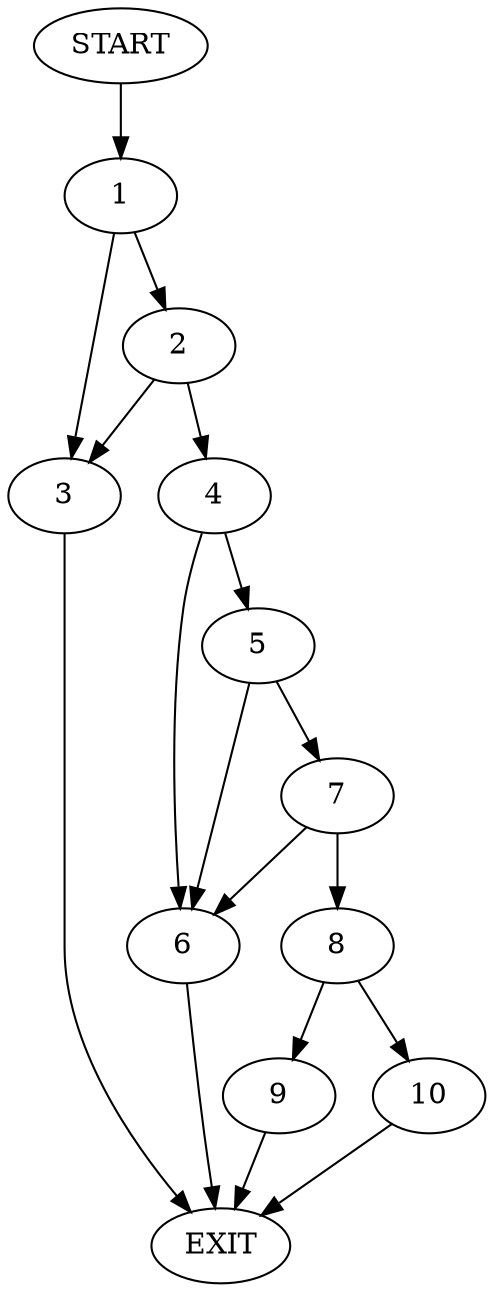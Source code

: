 digraph {
0 [label="START"]
11 [label="EXIT"]
0 -> 1
1 -> 2
1 -> 3
3 -> 11
2 -> 3
2 -> 4
4 -> 5
4 -> 6
5 -> 7
5 -> 6
6 -> 11
7 -> 8
7 -> 6
8 -> 9
8 -> 10
10 -> 11
9 -> 11
}
